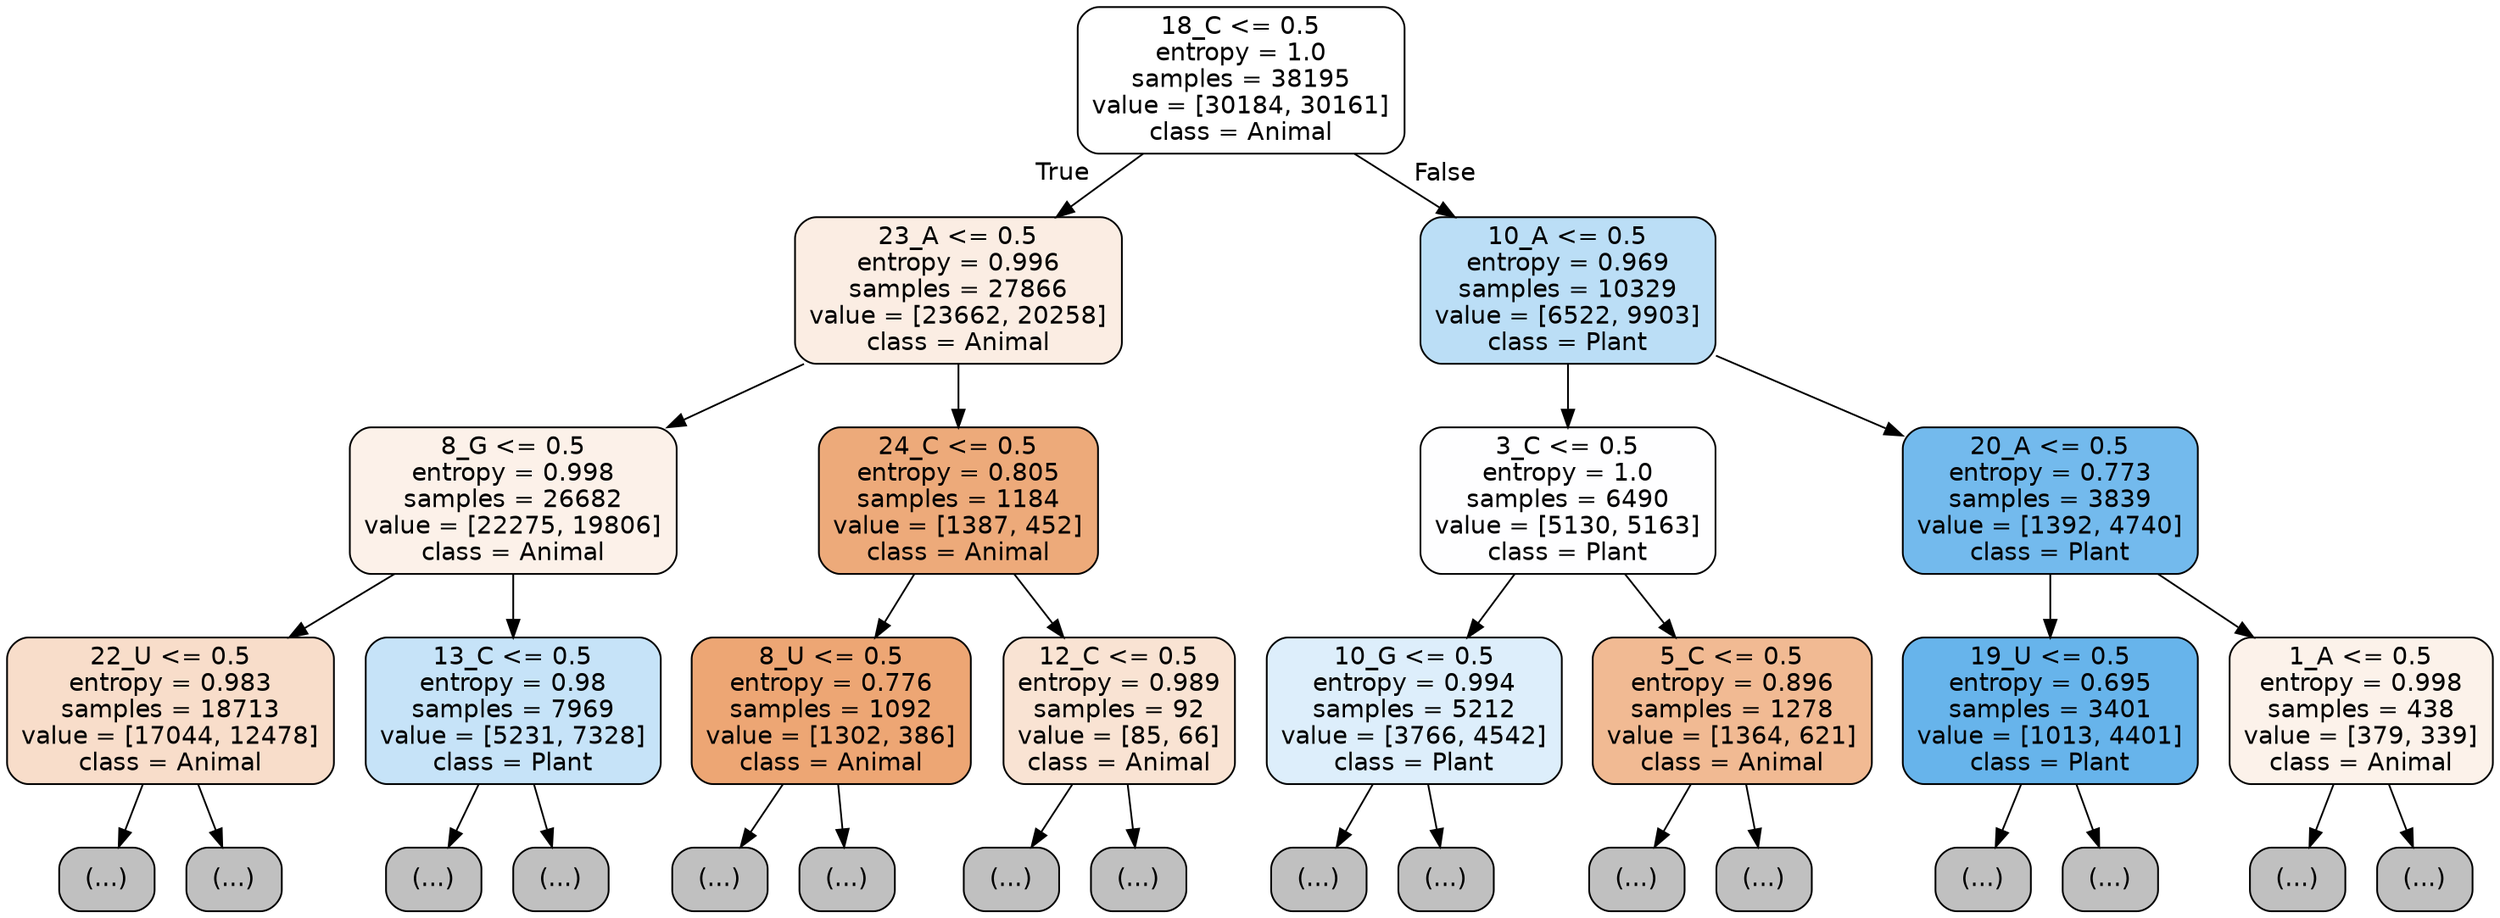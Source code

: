 digraph Tree {
node [shape=box, style="filled, rounded", color="black", fontname="helvetica"] ;
edge [fontname="helvetica"] ;
0 [label="18_C <= 0.5\nentropy = 1.0\nsamples = 38195\nvalue = [30184, 30161]\nclass = Animal", fillcolor="#ffffff"] ;
1 [label="23_A <= 0.5\nentropy = 0.996\nsamples = 27866\nvalue = [23662, 20258]\nclass = Animal", fillcolor="#fbede3"] ;
0 -> 1 [labeldistance=2.5, labelangle=45, headlabel="True"] ;
2 [label="8_G <= 0.5\nentropy = 0.998\nsamples = 26682\nvalue = [22275, 19806]\nclass = Animal", fillcolor="#fcf1e9"] ;
1 -> 2 ;
3 [label="22_U <= 0.5\nentropy = 0.983\nsamples = 18713\nvalue = [17044, 12478]\nclass = Animal", fillcolor="#f8ddca"] ;
2 -> 3 ;
4 [label="(...)", fillcolor="#C0C0C0"] ;
3 -> 4 ;
7979 [label="(...)", fillcolor="#C0C0C0"] ;
3 -> 7979 ;
9040 [label="13_C <= 0.5\nentropy = 0.98\nsamples = 7969\nvalue = [5231, 7328]\nclass = Plant", fillcolor="#c6e3f8"] ;
2 -> 9040 ;
9041 [label="(...)", fillcolor="#C0C0C0"] ;
9040 -> 9041 ;
11678 [label="(...)", fillcolor="#C0C0C0"] ;
9040 -> 11678 ;
12251 [label="24_C <= 0.5\nentropy = 0.805\nsamples = 1184\nvalue = [1387, 452]\nclass = Animal", fillcolor="#edaa7a"] ;
1 -> 12251 ;
12252 [label="8_U <= 0.5\nentropy = 0.776\nsamples = 1092\nvalue = [1302, 386]\nclass = Animal", fillcolor="#eda674"] ;
12251 -> 12252 ;
12253 [label="(...)", fillcolor="#C0C0C0"] ;
12252 -> 12253 ;
12636 [label="(...)", fillcolor="#C0C0C0"] ;
12252 -> 12636 ;
12789 [label="12_C <= 0.5\nentropy = 0.989\nsamples = 92\nvalue = [85, 66]\nclass = Animal", fillcolor="#f9e3d3"] ;
12251 -> 12789 ;
12790 [label="(...)", fillcolor="#C0C0C0"] ;
12789 -> 12790 ;
12833 [label="(...)", fillcolor="#C0C0C0"] ;
12789 -> 12833 ;
12850 [label="10_A <= 0.5\nentropy = 0.969\nsamples = 10329\nvalue = [6522, 9903]\nclass = Plant", fillcolor="#bbdef6"] ;
0 -> 12850 [labeldistance=2.5, labelangle=-45, headlabel="False"] ;
12851 [label="3_C <= 0.5\nentropy = 1.0\nsamples = 6490\nvalue = [5130, 5163]\nclass = Plant", fillcolor="#fefeff"] ;
12850 -> 12851 ;
12852 [label="10_G <= 0.5\nentropy = 0.994\nsamples = 5212\nvalue = [3766, 4542]\nclass = Plant", fillcolor="#ddeefb"] ;
12851 -> 12852 ;
12853 [label="(...)", fillcolor="#C0C0C0"] ;
12852 -> 12853 ;
14360 [label="(...)", fillcolor="#C0C0C0"] ;
12852 -> 14360 ;
15165 [label="5_C <= 0.5\nentropy = 0.896\nsamples = 1278\nvalue = [1364, 621]\nclass = Animal", fillcolor="#f1ba93"] ;
12851 -> 15165 ;
15166 [label="(...)", fillcolor="#C0C0C0"] ;
15165 -> 15166 ;
15693 [label="(...)", fillcolor="#C0C0C0"] ;
15165 -> 15693 ;
15818 [label="20_A <= 0.5\nentropy = 0.773\nsamples = 3839\nvalue = [1392, 4740]\nclass = Plant", fillcolor="#73baed"] ;
12850 -> 15818 ;
15819 [label="19_U <= 0.5\nentropy = 0.695\nsamples = 3401\nvalue = [1013, 4401]\nclass = Plant", fillcolor="#67b4eb"] ;
15818 -> 15819 ;
15820 [label="(...)", fillcolor="#C0C0C0"] ;
15819 -> 15820 ;
16307 [label="(...)", fillcolor="#C0C0C0"] ;
15819 -> 16307 ;
16544 [label="1_A <= 0.5\nentropy = 0.998\nsamples = 438\nvalue = [379, 339]\nclass = Animal", fillcolor="#fcf2ea"] ;
15818 -> 16544 ;
16545 [label="(...)", fillcolor="#C0C0C0"] ;
16544 -> 16545 ;
16726 [label="(...)", fillcolor="#C0C0C0"] ;
16544 -> 16726 ;
}
